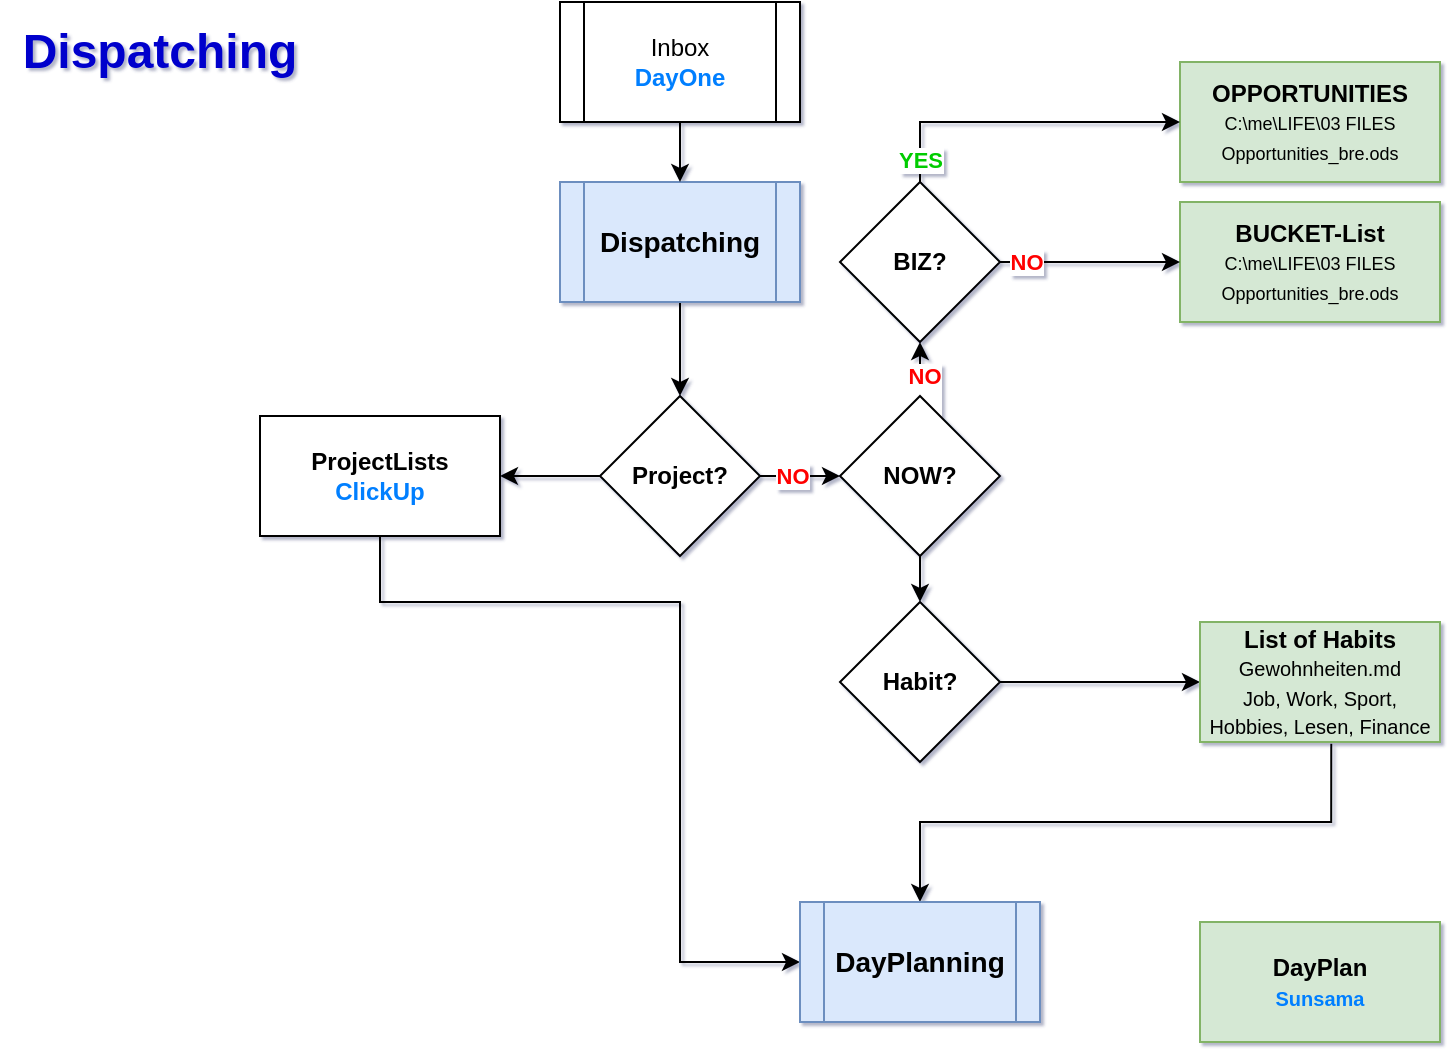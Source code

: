 <mxfile version="24.3.1" type="github">
  <diagram name="Seite-1" id="iVmIlQBCY1E0hf-4H-sd">
    <mxGraphModel dx="1430" dy="763" grid="1" gridSize="10" guides="1" tooltips="1" connect="1" arrows="1" fold="1" page="1" pageScale="1" pageWidth="827" pageHeight="1169" math="0" shadow="1">
      <root>
        <mxCell id="0" />
        <mxCell id="1" parent="0" />
        <mxCell id="-3UPCh3XHjgh82qcXA4f-2" value="&lt;font color=&quot;#0000cc&quot; style=&quot;font-size: 24px;&quot;&gt;&lt;b&gt;Dispatching&lt;/b&gt;&lt;/font&gt;" style="text;html=1;align=center;verticalAlign=middle;whiteSpace=wrap;rounded=0;" vertex="1" parent="1">
          <mxGeometry x="40" y="50" width="160" height="50" as="geometry" />
        </mxCell>
        <mxCell id="-3UPCh3XHjgh82qcXA4f-5" style="edgeStyle=orthogonalEdgeStyle;rounded=0;orthogonalLoop=1;jettySize=auto;html=1;entryX=0.5;entryY=0;entryDx=0;entryDy=0;" edge="1" parent="1" source="-3UPCh3XHjgh82qcXA4f-3" target="-3UPCh3XHjgh82qcXA4f-4">
          <mxGeometry relative="1" as="geometry" />
        </mxCell>
        <mxCell id="-3UPCh3XHjgh82qcXA4f-3" value="&lt;font style=&quot;font-size: 14px;&quot;&gt;&lt;b&gt;Dispatching&lt;/b&gt;&lt;/font&gt;" style="shape=process;whiteSpace=wrap;html=1;backgroundOutline=1;fillColor=#dae8fc;strokeColor=#6c8ebf;" vertex="1" parent="1">
          <mxGeometry x="320" y="140" width="120" height="60" as="geometry" />
        </mxCell>
        <mxCell id="-3UPCh3XHjgh82qcXA4f-8" style="edgeStyle=orthogonalEdgeStyle;rounded=0;orthogonalLoop=1;jettySize=auto;html=1;entryX=1;entryY=0.5;entryDx=0;entryDy=0;" edge="1" parent="1" source="-3UPCh3XHjgh82qcXA4f-4" target="-3UPCh3XHjgh82qcXA4f-7">
          <mxGeometry relative="1" as="geometry" />
        </mxCell>
        <mxCell id="-3UPCh3XHjgh82qcXA4f-14" style="edgeStyle=orthogonalEdgeStyle;rounded=0;orthogonalLoop=1;jettySize=auto;html=1;entryX=0;entryY=0.5;entryDx=0;entryDy=0;" edge="1" parent="1" source="-3UPCh3XHjgh82qcXA4f-4" target="-3UPCh3XHjgh82qcXA4f-11">
          <mxGeometry relative="1" as="geometry" />
        </mxCell>
        <mxCell id="-3UPCh3XHjgh82qcXA4f-4" value="&lt;b&gt;Project?&lt;/b&gt;" style="rhombus;whiteSpace=wrap;html=1;" vertex="1" parent="1">
          <mxGeometry x="340" y="247" width="80" height="80" as="geometry" />
        </mxCell>
        <mxCell id="-3UPCh3XHjgh82qcXA4f-31" style="edgeStyle=orthogonalEdgeStyle;rounded=0;orthogonalLoop=1;jettySize=auto;html=1;exitX=0.5;exitY=1;exitDx=0;exitDy=0;" edge="1" parent="1" source="-3UPCh3XHjgh82qcXA4f-7" target="-3UPCh3XHjgh82qcXA4f-28">
          <mxGeometry relative="1" as="geometry">
            <mxPoint x="210" y="390" as="sourcePoint" />
            <Array as="points">
              <mxPoint x="230" y="350" />
              <mxPoint x="380" y="350" />
            </Array>
          </mxGeometry>
        </mxCell>
        <mxCell id="-3UPCh3XHjgh82qcXA4f-7" value="&lt;b&gt;ProjectLists&lt;/b&gt;&lt;br&gt;&lt;b&gt;&lt;font color=&quot;#007fff&quot;&gt;ClickUp&lt;/font&gt;&lt;/b&gt;" style="rounded=0;whiteSpace=wrap;html=1;" vertex="1" parent="1">
          <mxGeometry x="170" y="257" width="120" height="60" as="geometry" />
        </mxCell>
        <mxCell id="-3UPCh3XHjgh82qcXA4f-9" value="&lt;b&gt;OPPORTUNITIES&lt;/b&gt;&lt;br&gt;&lt;font style=&quot;font-size: 9px;&quot;&gt;C:\me\LIFE\03 FILES&lt;/font&gt;&lt;div&gt;&lt;font style=&quot;font-size: 9px;&quot;&gt;Opportunities_bre.ods&lt;/font&gt;&lt;br&gt;&lt;/div&gt;" style="rounded=0;whiteSpace=wrap;html=1;fillColor=#d5e8d4;strokeColor=#82b366;" vertex="1" parent="1">
          <mxGeometry x="630" y="80" width="130" height="60" as="geometry" />
        </mxCell>
        <mxCell id="-3UPCh3XHjgh82qcXA4f-10" value="&lt;b&gt;BUCKET-List&lt;/b&gt;&lt;br&gt;&lt;font style=&quot;font-size: 9px;&quot;&gt;C:\me\LIFE\03 FILES&lt;/font&gt;&lt;div&gt;&lt;font style=&quot;font-size: 9px;&quot;&gt;Opportunities_bre.ods&lt;/font&gt;&lt;br&gt;&lt;/div&gt;" style="rounded=0;whiteSpace=wrap;html=1;fillColor=#d5e8d4;strokeColor=#82b366;" vertex="1" parent="1">
          <mxGeometry x="630" y="150" width="130" height="60" as="geometry" />
        </mxCell>
        <mxCell id="-3UPCh3XHjgh82qcXA4f-12" style="edgeStyle=orthogonalEdgeStyle;rounded=0;orthogonalLoop=1;jettySize=auto;html=1;exitX=0.5;exitY=0;exitDx=0;exitDy=0;" edge="1" parent="1" source="-3UPCh3XHjgh82qcXA4f-11" target="-3UPCh3XHjgh82qcXA4f-13">
          <mxGeometry relative="1" as="geometry" />
        </mxCell>
        <mxCell id="-3UPCh3XHjgh82qcXA4f-15" value="&lt;b&gt;&lt;font color=&quot;#ff0000&quot;&gt;NO&lt;/font&gt;&lt;/b&gt;&lt;div&gt;&lt;b&gt;&lt;font color=&quot;#ff0000&quot;&gt;&lt;br&gt;&lt;/font&gt;&lt;/b&gt;&lt;/div&gt;" style="edgeLabel;html=1;align=center;verticalAlign=middle;resizable=0;points=[];" vertex="1" connectable="0" parent="-3UPCh3XHjgh82qcXA4f-12">
          <mxGeometry x="-0.894" y="-2" relative="1" as="geometry">
            <mxPoint as="offset" />
          </mxGeometry>
        </mxCell>
        <mxCell id="-3UPCh3XHjgh82qcXA4f-11" value="&lt;b&gt;NOW?&lt;/b&gt;" style="rhombus;whiteSpace=wrap;html=1;" vertex="1" parent="1">
          <mxGeometry x="460" y="247" width="80" height="80" as="geometry" />
        </mxCell>
        <mxCell id="-3UPCh3XHjgh82qcXA4f-17" style="edgeStyle=orthogonalEdgeStyle;rounded=0;orthogonalLoop=1;jettySize=auto;html=1;exitX=0.5;exitY=0;exitDx=0;exitDy=0;" edge="1" parent="1" source="-3UPCh3XHjgh82qcXA4f-13" target="-3UPCh3XHjgh82qcXA4f-9">
          <mxGeometry relative="1" as="geometry" />
        </mxCell>
        <mxCell id="-3UPCh3XHjgh82qcXA4f-18" value="&lt;b&gt;&lt;font color=&quot;#00cc00&quot;&gt;YES&lt;/font&gt;&lt;/b&gt;" style="edgeLabel;html=1;align=center;verticalAlign=middle;resizable=0;points=[];" vertex="1" connectable="0" parent="-3UPCh3XHjgh82qcXA4f-17">
          <mxGeometry x="-0.854" relative="1" as="geometry">
            <mxPoint as="offset" />
          </mxGeometry>
        </mxCell>
        <mxCell id="-3UPCh3XHjgh82qcXA4f-19" style="edgeStyle=orthogonalEdgeStyle;rounded=0;orthogonalLoop=1;jettySize=auto;html=1;" edge="1" parent="1" source="-3UPCh3XHjgh82qcXA4f-13" target="-3UPCh3XHjgh82qcXA4f-10">
          <mxGeometry relative="1" as="geometry" />
        </mxCell>
        <mxCell id="-3UPCh3XHjgh82qcXA4f-20" value="&lt;b&gt;&lt;font color=&quot;#ff0000&quot;&gt;NO&lt;/font&gt;&lt;/b&gt;" style="edgeLabel;html=1;align=center;verticalAlign=middle;resizable=0;points=[];" vertex="1" connectable="0" parent="-3UPCh3XHjgh82qcXA4f-19">
          <mxGeometry x="-0.706" relative="1" as="geometry">
            <mxPoint as="offset" />
          </mxGeometry>
        </mxCell>
        <mxCell id="-3UPCh3XHjgh82qcXA4f-13" value="&lt;b&gt;BIZ?&lt;/b&gt;" style="rhombus;whiteSpace=wrap;html=1;" vertex="1" parent="1">
          <mxGeometry x="460" y="140" width="80" height="80" as="geometry" />
        </mxCell>
        <mxCell id="-3UPCh3XHjgh82qcXA4f-16" value="&lt;b&gt;&lt;font color=&quot;#ff0000&quot;&gt;NO&lt;/font&gt;&lt;/b&gt;" style="edgeLabel;html=1;align=center;verticalAlign=middle;resizable=0;points=[];" vertex="1" connectable="0" parent="1">
          <mxGeometry x="433.004" y="284" as="geometry">
            <mxPoint x="3" y="3" as="offset" />
          </mxGeometry>
        </mxCell>
        <mxCell id="-3UPCh3XHjgh82qcXA4f-24" style="edgeStyle=orthogonalEdgeStyle;rounded=0;orthogonalLoop=1;jettySize=auto;html=1;" edge="1" parent="1" source="-3UPCh3XHjgh82qcXA4f-21" target="-3UPCh3XHjgh82qcXA4f-23">
          <mxGeometry relative="1" as="geometry" />
        </mxCell>
        <mxCell id="-3UPCh3XHjgh82qcXA4f-21" value="&lt;b&gt;Habit?&lt;/b&gt;" style="rhombus;whiteSpace=wrap;html=1;" vertex="1" parent="1">
          <mxGeometry x="460" y="350" width="80" height="80" as="geometry" />
        </mxCell>
        <mxCell id="-3UPCh3XHjgh82qcXA4f-22" style="edgeStyle=orthogonalEdgeStyle;rounded=0;orthogonalLoop=1;jettySize=auto;html=1;entryX=0.5;entryY=0;entryDx=0;entryDy=0;" edge="1" parent="1" source="-3UPCh3XHjgh82qcXA4f-11" target="-3UPCh3XHjgh82qcXA4f-21">
          <mxGeometry relative="1" as="geometry" />
        </mxCell>
        <mxCell id="-3UPCh3XHjgh82qcXA4f-29" style="edgeStyle=orthogonalEdgeStyle;rounded=0;orthogonalLoop=1;jettySize=auto;html=1;entryX=0.5;entryY=0;entryDx=0;entryDy=0;exitX=0.547;exitY=1.015;exitDx=0;exitDy=0;exitPerimeter=0;" edge="1" parent="1" source="-3UPCh3XHjgh82qcXA4f-23" target="-3UPCh3XHjgh82qcXA4f-28">
          <mxGeometry relative="1" as="geometry" />
        </mxCell>
        <mxCell id="-3UPCh3XHjgh82qcXA4f-23" value="&lt;b&gt;List of Habits&lt;/b&gt;&lt;br&gt;&lt;font size=&quot;1&quot;&gt;Gewohnheiten.md&lt;br&gt;Job, Work, Sport, Hobbies, Lesen, Finance&lt;/font&gt;" style="rounded=0;whiteSpace=wrap;html=1;fillColor=#d5e8d4;strokeColor=#82b366;" vertex="1" parent="1">
          <mxGeometry x="640" y="360" width="120" height="60" as="geometry" />
        </mxCell>
        <mxCell id="-3UPCh3XHjgh82qcXA4f-26" style="edgeStyle=orthogonalEdgeStyle;rounded=0;orthogonalLoop=1;jettySize=auto;html=1;entryX=0.5;entryY=0;entryDx=0;entryDy=0;" edge="1" parent="1" source="-3UPCh3XHjgh82qcXA4f-25" target="-3UPCh3XHjgh82qcXA4f-3">
          <mxGeometry relative="1" as="geometry" />
        </mxCell>
        <mxCell id="-3UPCh3XHjgh82qcXA4f-25" value="Inbox&lt;br&gt;&lt;b&gt;&lt;font color=&quot;#007fff&quot;&gt;DayOne&lt;/font&gt;&lt;/b&gt;" style="shape=process;whiteSpace=wrap;html=1;backgroundOutline=1;" vertex="1" parent="1">
          <mxGeometry x="320" y="50" width="120" height="60" as="geometry" />
        </mxCell>
        <mxCell id="-3UPCh3XHjgh82qcXA4f-27" value="&lt;b&gt;DayPlan&lt;/b&gt;&lt;br&gt;&lt;font color=&quot;#007fff&quot; size=&quot;1&quot;&gt;&lt;b&gt;Sunsama&lt;/b&gt;&lt;/font&gt;" style="rounded=0;whiteSpace=wrap;html=1;fillColor=#d5e8d4;strokeColor=#82b366;" vertex="1" parent="1">
          <mxGeometry x="640" y="510" width="120" height="60" as="geometry" />
        </mxCell>
        <mxCell id="-3UPCh3XHjgh82qcXA4f-28" value="&lt;font style=&quot;font-size: 14px;&quot;&gt;&lt;b&gt;DayPlanning&lt;/b&gt;&lt;/font&gt;" style="shape=process;whiteSpace=wrap;html=1;backgroundOutline=1;fillColor=#dae8fc;strokeColor=#6c8ebf;" vertex="1" parent="1">
          <mxGeometry x="440" y="500" width="120" height="60" as="geometry" />
        </mxCell>
      </root>
    </mxGraphModel>
  </diagram>
</mxfile>
